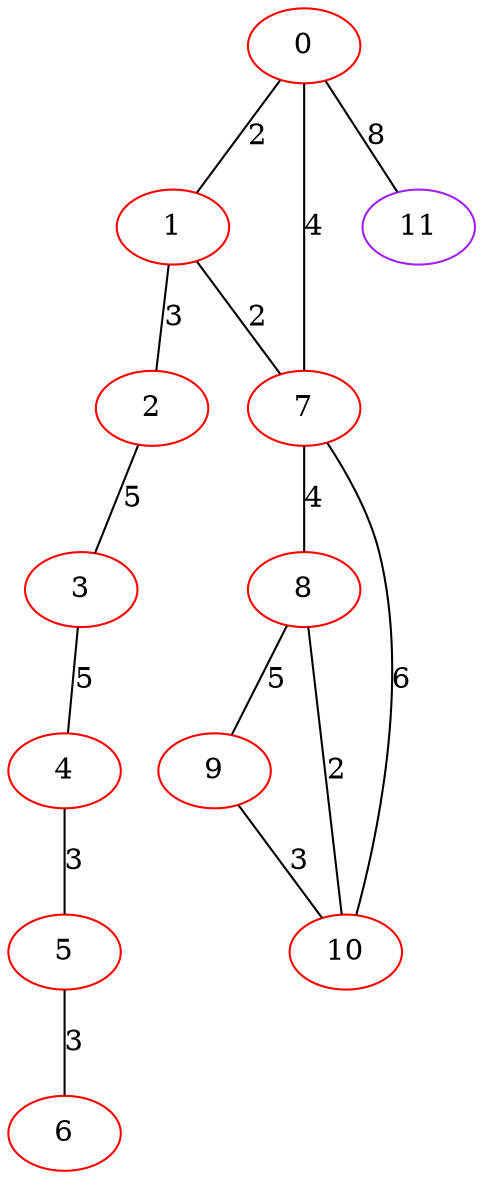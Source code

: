 graph "" {
0 [color=red, weight=1];
1 [color=red, weight=1];
2 [color=red, weight=1];
3 [color=red, weight=1];
4 [color=red, weight=1];
5 [color=red, weight=1];
6 [color=red, weight=1];
7 [color=red, weight=1];
8 [color=red, weight=1];
9 [color=red, weight=1];
10 [color=red, weight=1];
11 [color=purple, weight=4];
0 -- 1  [key=0, label=2];
0 -- 11  [key=0, label=8];
0 -- 7  [key=0, label=4];
1 -- 2  [key=0, label=3];
1 -- 7  [key=0, label=2];
2 -- 3  [key=0, label=5];
3 -- 4  [key=0, label=5];
4 -- 5  [key=0, label=3];
5 -- 6  [key=0, label=3];
7 -- 8  [key=0, label=4];
7 -- 10  [key=0, label=6];
8 -- 9  [key=0, label=5];
8 -- 10  [key=0, label=2];
9 -- 10  [key=0, label=3];
}
